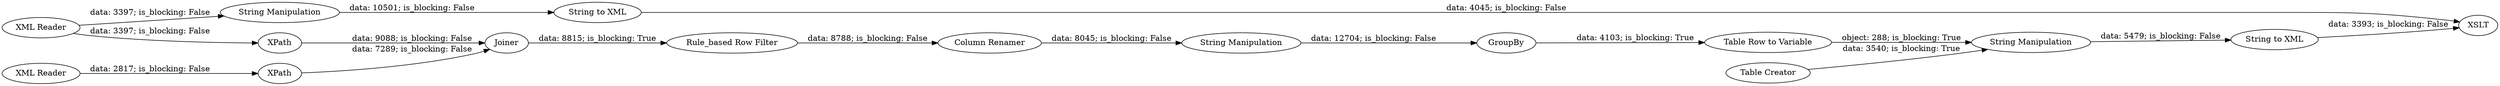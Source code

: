digraph {
	"-8398693431809942169_15" [label="String Manipulation"]
	"-8398693431809942169_14" [label="Table Row to Variable"]
	"-8398693431809942169_3" [label=XSLT]
	"-8398693431809942169_10" [label="String to XML"]
	"-8398693431809942169_39" [label=Joiner]
	"-8398693431809942169_26" [label="XML Reader"]
	"-8398693431809942169_37" [label=XPath]
	"-8398693431809942169_13" [label=GroupBy]
	"-8398693431809942169_22" [label="String Manipulation"]
	"-8398693431809942169_2" [label="String to XML"]
	"-8398693431809942169_16" [label="XML Reader"]
	"-8398693431809942169_40" [label="Rule_based Row Filter"]
	"-8398693431809942169_41" [label=XPath]
	"-8398693431809942169_42" [label="Column Renamer"]
	"-8398693431809942169_17" [label="String Manipulation"]
	"-8398693431809942169_43" [label="Table Creator"]
	"-8398693431809942169_10" -> "-8398693431809942169_3" [label="data: 3393; is_blocking: False"]
	"-8398693431809942169_41" -> "-8398693431809942169_39" [label="data: 7289; is_blocking: False"]
	"-8398693431809942169_15" -> "-8398693431809942169_10" [label="data: 5479; is_blocking: False"]
	"-8398693431809942169_13" -> "-8398693431809942169_14" [label="data: 4103; is_blocking: True"]
	"-8398693431809942169_16" -> "-8398693431809942169_37" [label="data: 3397; is_blocking: False"]
	"-8398693431809942169_2" -> "-8398693431809942169_3" [label="data: 4045; is_blocking: False"]
	"-8398693431809942169_17" -> "-8398693431809942169_13" [label="data: 12704; is_blocking: False"]
	"-8398693431809942169_22" -> "-8398693431809942169_2" [label="data: 10501; is_blocking: False"]
	"-8398693431809942169_39" -> "-8398693431809942169_40" [label="data: 8815; is_blocking: True"]
	"-8398693431809942169_26" -> "-8398693431809942169_41" [label="data: 2817; is_blocking: False"]
	"-8398693431809942169_43" -> "-8398693431809942169_15" [label="data: 3540; is_blocking: True"]
	"-8398693431809942169_16" -> "-8398693431809942169_22" [label="data: 3397; is_blocking: False"]
	"-8398693431809942169_14" -> "-8398693431809942169_15" [label="object: 288; is_blocking: True"]
	"-8398693431809942169_42" -> "-8398693431809942169_17" [label="data: 8045; is_blocking: False"]
	"-8398693431809942169_37" -> "-8398693431809942169_39" [label="data: 9088; is_blocking: False"]
	"-8398693431809942169_40" -> "-8398693431809942169_42" [label="data: 8788; is_blocking: False"]
	rankdir=LR
}
